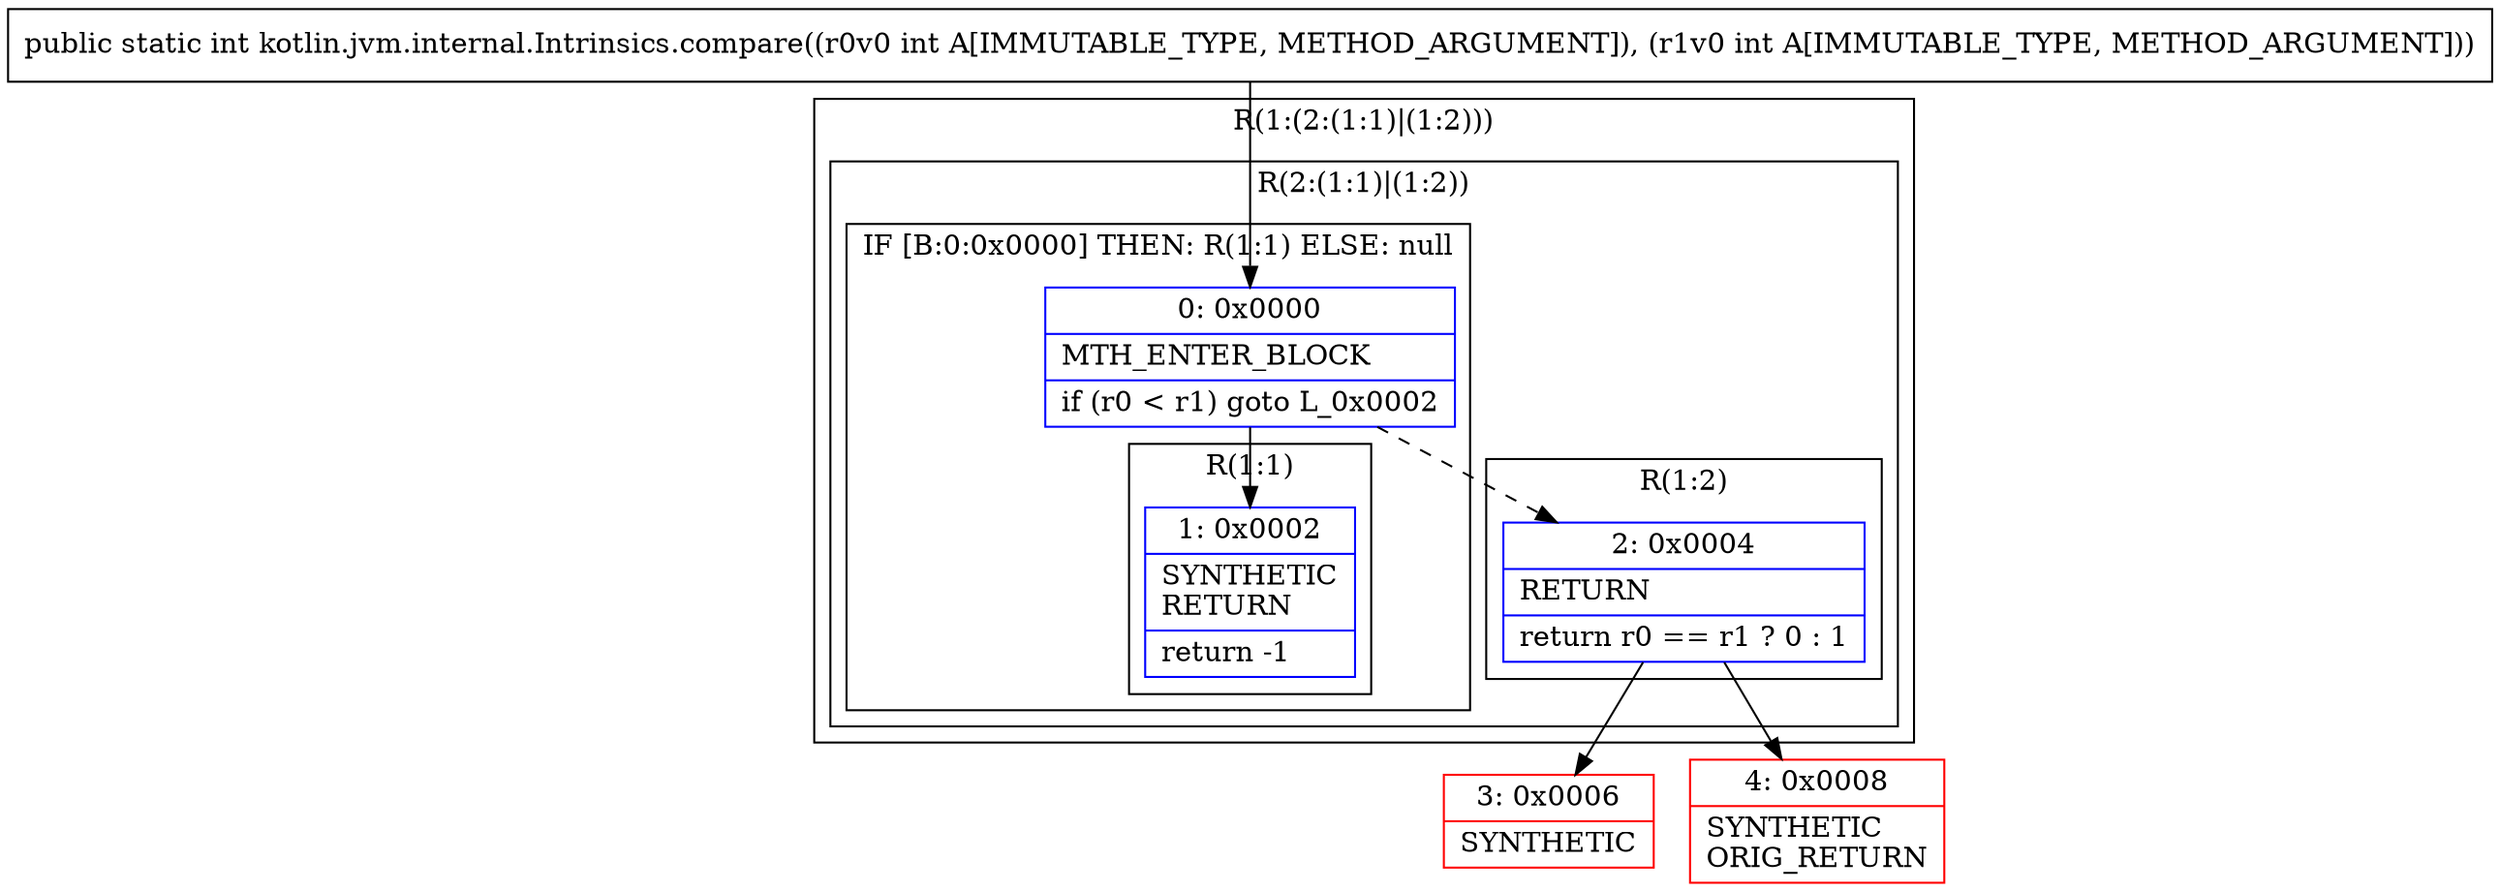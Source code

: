 digraph "CFG forkotlin.jvm.internal.Intrinsics.compare(II)I" {
subgraph cluster_Region_1314937998 {
label = "R(1:(2:(1:1)|(1:2)))";
node [shape=record,color=blue];
subgraph cluster_Region_757027263 {
label = "R(2:(1:1)|(1:2))";
node [shape=record,color=blue];
subgraph cluster_IfRegion_1907016740 {
label = "IF [B:0:0x0000] THEN: R(1:1) ELSE: null";
node [shape=record,color=blue];
Node_0 [shape=record,label="{0\:\ 0x0000|MTH_ENTER_BLOCK\l|if (r0 \< r1) goto L_0x0002\l}"];
subgraph cluster_Region_350523313 {
label = "R(1:1)";
node [shape=record,color=blue];
Node_1 [shape=record,label="{1\:\ 0x0002|SYNTHETIC\lRETURN\l|return \-1\l}"];
}
}
subgraph cluster_Region_1479292303 {
label = "R(1:2)";
node [shape=record,color=blue];
Node_2 [shape=record,label="{2\:\ 0x0004|RETURN\l|return r0 == r1 ? 0 : 1\l}"];
}
}
}
Node_3 [shape=record,color=red,label="{3\:\ 0x0006|SYNTHETIC\l}"];
Node_4 [shape=record,color=red,label="{4\:\ 0x0008|SYNTHETIC\lORIG_RETURN\l}"];
MethodNode[shape=record,label="{public static int kotlin.jvm.internal.Intrinsics.compare((r0v0 int A[IMMUTABLE_TYPE, METHOD_ARGUMENT]), (r1v0 int A[IMMUTABLE_TYPE, METHOD_ARGUMENT])) }"];
MethodNode -> Node_0;
Node_0 -> Node_1;
Node_0 -> Node_2[style=dashed];
Node_2 -> Node_3;
Node_2 -> Node_4;
}

